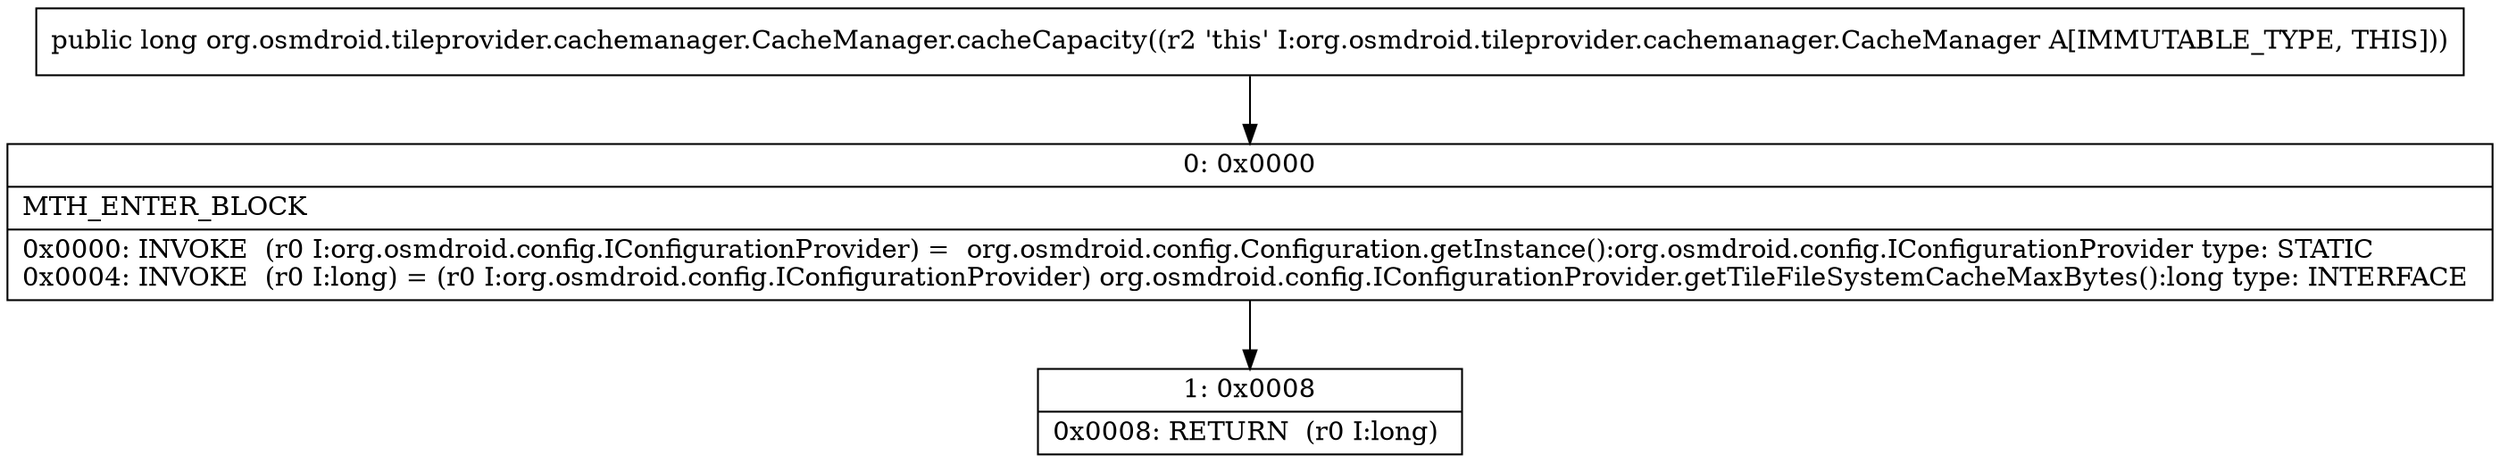 digraph "CFG fororg.osmdroid.tileprovider.cachemanager.CacheManager.cacheCapacity()J" {
Node_0 [shape=record,label="{0\:\ 0x0000|MTH_ENTER_BLOCK\l|0x0000: INVOKE  (r0 I:org.osmdroid.config.IConfigurationProvider) =  org.osmdroid.config.Configuration.getInstance():org.osmdroid.config.IConfigurationProvider type: STATIC \l0x0004: INVOKE  (r0 I:long) = (r0 I:org.osmdroid.config.IConfigurationProvider) org.osmdroid.config.IConfigurationProvider.getTileFileSystemCacheMaxBytes():long type: INTERFACE \l}"];
Node_1 [shape=record,label="{1\:\ 0x0008|0x0008: RETURN  (r0 I:long) \l}"];
MethodNode[shape=record,label="{public long org.osmdroid.tileprovider.cachemanager.CacheManager.cacheCapacity((r2 'this' I:org.osmdroid.tileprovider.cachemanager.CacheManager A[IMMUTABLE_TYPE, THIS])) }"];
MethodNode -> Node_0;
Node_0 -> Node_1;
}

